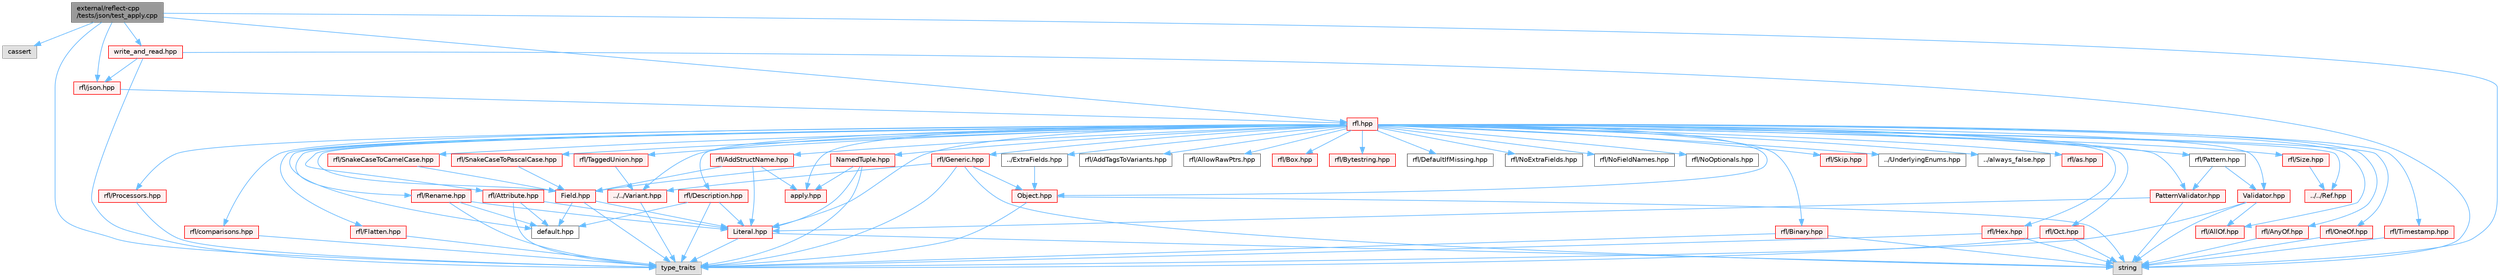 digraph "external/reflect-cpp/tests/json/test_apply.cpp"
{
 // LATEX_PDF_SIZE
  bgcolor="transparent";
  edge [fontname=Helvetica,fontsize=10,labelfontname=Helvetica,labelfontsize=10];
  node [fontname=Helvetica,fontsize=10,shape=box,height=0.2,width=0.4];
  Node1 [id="Node000001",label="external/reflect-cpp\l/tests/json/test_apply.cpp",height=0.2,width=0.4,color="gray40", fillcolor="grey60", style="filled", fontcolor="black",tooltip=" "];
  Node1 -> Node2 [id="edge106_Node000001_Node000002",color="steelblue1",style="solid",tooltip=" "];
  Node2 [id="Node000002",label="cassert",height=0.2,width=0.4,color="grey60", fillcolor="#E0E0E0", style="filled",tooltip=" "];
  Node1 -> Node3 [id="edge107_Node000001_Node000003",color="steelblue1",style="solid",tooltip=" "];
  Node3 [id="Node000003",label="rfl.hpp",height=0.2,width=0.4,color="red", fillcolor="#FFF0F0", style="filled",URL="$rfl_8hpp.html",tooltip=" "];
  Node3 -> Node4 [id="edge108_Node000003_Node000004",color="steelblue1",style="solid",tooltip=" "];
  Node4 [id="Node000004",label="rfl/AddStructName.hpp",height=0.2,width=0.4,color="red", fillcolor="#FFF0F0", style="filled",URL="$_add_struct_name_8hpp.html",tooltip=" "];
  Node4 -> Node6 [id="edge109_Node000004_Node000006",color="steelblue1",style="solid",tooltip=" "];
  Node6 [id="Node000006",label="Field.hpp",height=0.2,width=0.4,color="red", fillcolor="#FFF0F0", style="filled",URL="$_field_8hpp.html",tooltip=" "];
  Node6 -> Node9 [id="edge110_Node000006_Node000009",color="steelblue1",style="solid",tooltip=" "];
  Node9 [id="Node000009",label="type_traits",height=0.2,width=0.4,color="grey60", fillcolor="#E0E0E0", style="filled",tooltip=" "];
  Node6 -> Node11 [id="edge111_Node000006_Node000011",color="steelblue1",style="solid",tooltip=" "];
  Node11 [id="Node000011",label="Literal.hpp",height=0.2,width=0.4,color="red", fillcolor="#FFF0F0", style="filled",URL="$_literal_8hpp.html",tooltip=" "];
  Node11 -> Node15 [id="edge112_Node000011_Node000015",color="steelblue1",style="solid",tooltip=" "];
  Node15 [id="Node000015",label="string",height=0.2,width=0.4,color="grey60", fillcolor="#E0E0E0", style="filled",tooltip=" "];
  Node11 -> Node9 [id="edge113_Node000011_Node000009",color="steelblue1",style="solid",tooltip=" "];
  Node6 -> Node33 [id="edge114_Node000006_Node000033",color="steelblue1",style="solid",tooltip=" "];
  Node33 [id="Node000033",label="default.hpp",height=0.2,width=0.4,color="grey40", fillcolor="white", style="filled",URL="$default_8hpp.html",tooltip=" "];
  Node4 -> Node11 [id="edge115_Node000004_Node000011",color="steelblue1",style="solid",tooltip=" "];
  Node4 -> Node38 [id="edge116_Node000004_Node000038",color="steelblue1",style="solid",tooltip=" "];
  Node38 [id="Node000038",label="apply.hpp",height=0.2,width=0.4,color="red", fillcolor="#FFF0F0", style="filled",URL="$apply_8hpp.html",tooltip=" "];
  Node3 -> Node55 [id="edge117_Node000003_Node000055",color="steelblue1",style="solid",tooltip=" "];
  Node55 [id="Node000055",label="rfl/AddTagsToVariants.hpp",height=0.2,width=0.4,color="grey40", fillcolor="white", style="filled",URL="$_add_tags_to_variants_8hpp.html",tooltip=" "];
  Node3 -> Node56 [id="edge118_Node000003_Node000056",color="steelblue1",style="solid",tooltip=" "];
  Node56 [id="Node000056",label="rfl/AllOf.hpp",height=0.2,width=0.4,color="red", fillcolor="#FFF0F0", style="filled",URL="$_all_of_8hpp.html",tooltip=" "];
  Node3 -> Node65 [id="edge119_Node000003_Node000065",color="steelblue1",style="solid",tooltip=" "];
  Node65 [id="Node000065",label="rfl/AllowRawPtrs.hpp",height=0.2,width=0.4,color="grey40", fillcolor="white", style="filled",URL="$_allow_raw_ptrs_8hpp.html",tooltip=" "];
  Node3 -> Node66 [id="edge120_Node000003_Node000066",color="steelblue1",style="solid",tooltip=" "];
  Node66 [id="Node000066",label="rfl/AnyOf.hpp",height=0.2,width=0.4,color="red", fillcolor="#FFF0F0", style="filled",URL="$_any_of_8hpp.html",tooltip=" "];
  Node66 -> Node15 [id="edge121_Node000066_Node000015",color="steelblue1",style="solid",tooltip=" "];
  Node3 -> Node68 [id="edge122_Node000003_Node000068",color="steelblue1",style="solid",tooltip=" "];
  Node68 [id="Node000068",label="rfl/Attribute.hpp",height=0.2,width=0.4,color="red", fillcolor="#FFF0F0", style="filled",URL="$_attribute_8hpp.html",tooltip=" "];
  Node68 -> Node9 [id="edge123_Node000068_Node000009",color="steelblue1",style="solid",tooltip=" "];
  Node68 -> Node11 [id="edge124_Node000068_Node000011",color="steelblue1",style="solid",tooltip=" "];
  Node68 -> Node33 [id="edge125_Node000068_Node000033",color="steelblue1",style="solid",tooltip=" "];
  Node3 -> Node69 [id="edge126_Node000003_Node000069",color="steelblue1",style="solid",tooltip=" "];
  Node69 [id="Node000069",label="rfl/Binary.hpp",height=0.2,width=0.4,color="red", fillcolor="#FFF0F0", style="filled",URL="$_binary_8hpp.html",tooltip=" "];
  Node69 -> Node15 [id="edge127_Node000069_Node000015",color="steelblue1",style="solid",tooltip=" "];
  Node69 -> Node9 [id="edge128_Node000069_Node000009",color="steelblue1",style="solid",tooltip=" "];
  Node3 -> Node71 [id="edge129_Node000003_Node000071",color="steelblue1",style="solid",tooltip=" "];
  Node71 [id="Node000071",label="rfl/Box.hpp",height=0.2,width=0.4,color="red", fillcolor="#FFF0F0", style="filled",URL="$_box_8hpp.html",tooltip=" "];
  Node3 -> Node72 [id="edge130_Node000003_Node000072",color="steelblue1",style="solid",tooltip=" "];
  Node72 [id="Node000072",label="rfl/Bytestring.hpp",height=0.2,width=0.4,color="red", fillcolor="#FFF0F0", style="filled",URL="$_bytestring_8hpp.html",tooltip=" "];
  Node3 -> Node73 [id="edge131_Node000003_Node000073",color="steelblue1",style="solid",tooltip=" "];
  Node73 [id="Node000073",label="rfl/DefaultIfMissing.hpp",height=0.2,width=0.4,color="grey40", fillcolor="white", style="filled",URL="$_default_if_missing_8hpp.html",tooltip=" "];
  Node3 -> Node74 [id="edge132_Node000003_Node000074",color="steelblue1",style="solid",tooltip=" "];
  Node74 [id="Node000074",label="rfl/Description.hpp",height=0.2,width=0.4,color="red", fillcolor="#FFF0F0", style="filled",URL="$_description_8hpp.html",tooltip=" "];
  Node74 -> Node9 [id="edge133_Node000074_Node000009",color="steelblue1",style="solid",tooltip=" "];
  Node74 -> Node11 [id="edge134_Node000074_Node000011",color="steelblue1",style="solid",tooltip=" "];
  Node74 -> Node33 [id="edge135_Node000074_Node000033",color="steelblue1",style="solid",tooltip=" "];
  Node3 -> Node49 [id="edge136_Node000003_Node000049",color="steelblue1",style="solid",tooltip=" "];
  Node49 [id="Node000049",label="../ExtraFields.hpp",height=0.2,width=0.4,color="grey40", fillcolor="white", style="filled",URL="$_extra_fields_8hpp.html",tooltip=" "];
  Node49 -> Node50 [id="edge137_Node000049_Node000050",color="steelblue1",style="solid",tooltip=" "];
  Node50 [id="Node000050",label="Object.hpp",height=0.2,width=0.4,color="red", fillcolor="#FFF0F0", style="filled",URL="$_object_8hpp.html",tooltip=" "];
  Node50 -> Node15 [id="edge138_Node000050_Node000015",color="steelblue1",style="solid",tooltip=" "];
  Node50 -> Node9 [id="edge139_Node000050_Node000009",color="steelblue1",style="solid",tooltip=" "];
  Node3 -> Node6 [id="edge140_Node000003_Node000006",color="steelblue1",style="solid",tooltip=" "];
  Node3 -> Node75 [id="edge141_Node000003_Node000075",color="steelblue1",style="solid",tooltip=" "];
  Node75 [id="Node000075",label="rfl/Flatten.hpp",height=0.2,width=0.4,color="red", fillcolor="#FFF0F0", style="filled",URL="$_flatten_8hpp.html",tooltip=" "];
  Node75 -> Node9 [id="edge142_Node000075_Node000009",color="steelblue1",style="solid",tooltip=" "];
  Node3 -> Node76 [id="edge143_Node000003_Node000076",color="steelblue1",style="solid",tooltip=" "];
  Node76 [id="Node000076",label="rfl/Generic.hpp",height=0.2,width=0.4,color="red", fillcolor="#FFF0F0", style="filled",URL="$_generic_8hpp.html",tooltip=" "];
  Node76 -> Node15 [id="edge144_Node000076_Node000015",color="steelblue1",style="solid",tooltip=" "];
  Node76 -> Node9 [id="edge145_Node000076_Node000009",color="steelblue1",style="solid",tooltip=" "];
  Node76 -> Node50 [id="edge146_Node000076_Node000050",color="steelblue1",style="solid",tooltip=" "];
  Node76 -> Node60 [id="edge147_Node000076_Node000060",color="steelblue1",style="solid",tooltip=" "];
  Node60 [id="Node000060",label="../../Variant.hpp",height=0.2,width=0.4,color="red", fillcolor="#FFF0F0", style="filled",URL="$_variant_8hpp.html",tooltip=" "];
  Node60 -> Node9 [id="edge148_Node000060_Node000009",color="steelblue1",style="solid",tooltip=" "];
  Node3 -> Node78 [id="edge149_Node000003_Node000078",color="steelblue1",style="solid",tooltip=" "];
  Node78 [id="Node000078",label="rfl/Hex.hpp",height=0.2,width=0.4,color="red", fillcolor="#FFF0F0", style="filled",URL="$_hex_8hpp.html",tooltip=" "];
  Node78 -> Node15 [id="edge150_Node000078_Node000015",color="steelblue1",style="solid",tooltip=" "];
  Node78 -> Node9 [id="edge151_Node000078_Node000009",color="steelblue1",style="solid",tooltip=" "];
  Node3 -> Node11 [id="edge152_Node000003_Node000011",color="steelblue1",style="solid",tooltip=" "];
  Node3 -> Node43 [id="edge153_Node000003_Node000043",color="steelblue1",style="solid",tooltip=" "];
  Node43 [id="Node000043",label="NamedTuple.hpp",height=0.2,width=0.4,color="red", fillcolor="#FFF0F0", style="filled",URL="$_named_tuple_8hpp.html",tooltip=" "];
  Node43 -> Node9 [id="edge154_Node000043_Node000009",color="steelblue1",style="solid",tooltip=" "];
  Node43 -> Node6 [id="edge155_Node000043_Node000006",color="steelblue1",style="solid",tooltip=" "];
  Node43 -> Node11 [id="edge156_Node000043_Node000011",color="steelblue1",style="solid",tooltip=" "];
  Node43 -> Node38 [id="edge157_Node000043_Node000038",color="steelblue1",style="solid",tooltip=" "];
  Node3 -> Node79 [id="edge158_Node000003_Node000079",color="steelblue1",style="solid",tooltip=" "];
  Node79 [id="Node000079",label="rfl/NoExtraFields.hpp",height=0.2,width=0.4,color="grey40", fillcolor="white", style="filled",URL="$_no_extra_fields_8hpp.html",tooltip=" "];
  Node3 -> Node80 [id="edge159_Node000003_Node000080",color="steelblue1",style="solid",tooltip=" "];
  Node80 [id="Node000080",label="rfl/NoFieldNames.hpp",height=0.2,width=0.4,color="grey40", fillcolor="white", style="filled",URL="$_no_field_names_8hpp.html",tooltip=" "];
  Node3 -> Node81 [id="edge160_Node000003_Node000081",color="steelblue1",style="solid",tooltip=" "];
  Node81 [id="Node000081",label="rfl/NoOptionals.hpp",height=0.2,width=0.4,color="grey40", fillcolor="white", style="filled",URL="$_no_optionals_8hpp.html",tooltip=" "];
  Node3 -> Node50 [id="edge161_Node000003_Node000050",color="steelblue1",style="solid",tooltip=" "];
  Node3 -> Node82 [id="edge162_Node000003_Node000082",color="steelblue1",style="solid",tooltip=" "];
  Node82 [id="Node000082",label="rfl/Oct.hpp",height=0.2,width=0.4,color="red", fillcolor="#FFF0F0", style="filled",URL="$_oct_8hpp.html",tooltip=" "];
  Node82 -> Node15 [id="edge163_Node000082_Node000015",color="steelblue1",style="solid",tooltip=" "];
  Node82 -> Node9 [id="edge164_Node000082_Node000009",color="steelblue1",style="solid",tooltip=" "];
  Node3 -> Node84 [id="edge165_Node000003_Node000084",color="steelblue1",style="solid",tooltip=" "];
  Node84 [id="Node000084",label="rfl/OneOf.hpp",height=0.2,width=0.4,color="red", fillcolor="#FFF0F0", style="filled",URL="$_one_of_8hpp.html",tooltip=" "];
  Node84 -> Node15 [id="edge166_Node000084_Node000015",color="steelblue1",style="solid",tooltip=" "];
  Node3 -> Node85 [id="edge167_Node000003_Node000085",color="steelblue1",style="solid",tooltip=" "];
  Node85 [id="Node000085",label="rfl/Pattern.hpp",height=0.2,width=0.4,color="grey40", fillcolor="white", style="filled",URL="$_pattern_8hpp.html",tooltip=" "];
  Node85 -> Node86 [id="edge168_Node000085_Node000086",color="steelblue1",style="solid",tooltip=" "];
  Node86 [id="Node000086",label="PatternValidator.hpp",height=0.2,width=0.4,color="red", fillcolor="#FFF0F0", style="filled",URL="$_pattern_validator_8hpp.html",tooltip=" "];
  Node86 -> Node15 [id="edge169_Node000086_Node000015",color="steelblue1",style="solid",tooltip=" "];
  Node86 -> Node11 [id="edge170_Node000086_Node000011",color="steelblue1",style="solid",tooltip=" "];
  Node85 -> Node90 [id="edge171_Node000085_Node000090",color="steelblue1",style="solid",tooltip=" "];
  Node90 [id="Node000090",label="Validator.hpp",height=0.2,width=0.4,color="red", fillcolor="#FFF0F0", style="filled",URL="$_validator_8hpp.html",tooltip=" "];
  Node90 -> Node15 [id="edge172_Node000090_Node000015",color="steelblue1",style="solid",tooltip=" "];
  Node90 -> Node9 [id="edge173_Node000090_Node000009",color="steelblue1",style="solid",tooltip=" "];
  Node90 -> Node56 [id="edge174_Node000090_Node000056",color="steelblue1",style="solid",tooltip=" "];
  Node3 -> Node86 [id="edge175_Node000003_Node000086",color="steelblue1",style="solid",tooltip=" "];
  Node3 -> Node92 [id="edge176_Node000003_Node000092",color="steelblue1",style="solid",tooltip=" "];
  Node92 [id="Node000092",label="rfl/Processors.hpp",height=0.2,width=0.4,color="red", fillcolor="#FFF0F0", style="filled",URL="$_processors_8hpp.html",tooltip=" "];
  Node92 -> Node9 [id="edge177_Node000092_Node000009",color="steelblue1",style="solid",tooltip=" "];
  Node3 -> Node59 [id="edge178_Node000003_Node000059",color="steelblue1",style="solid",tooltip=" "];
  Node59 [id="Node000059",label="../../Ref.hpp",height=0.2,width=0.4,color="red", fillcolor="#FFF0F0", style="filled",URL="$_ref_8hpp.html",tooltip=" "];
  Node3 -> Node101 [id="edge179_Node000003_Node000101",color="steelblue1",style="solid",tooltip=" "];
  Node101 [id="Node000101",label="rfl/Rename.hpp",height=0.2,width=0.4,color="red", fillcolor="#FFF0F0", style="filled",URL="$_rename_8hpp.html",tooltip=" "];
  Node101 -> Node9 [id="edge180_Node000101_Node000009",color="steelblue1",style="solid",tooltip=" "];
  Node101 -> Node11 [id="edge181_Node000101_Node000011",color="steelblue1",style="solid",tooltip=" "];
  Node101 -> Node33 [id="edge182_Node000101_Node000033",color="steelblue1",style="solid",tooltip=" "];
  Node3 -> Node102 [id="edge183_Node000003_Node000102",color="steelblue1",style="solid",tooltip=" "];
  Node102 [id="Node000102",label="rfl/Size.hpp",height=0.2,width=0.4,color="red", fillcolor="#FFF0F0", style="filled",URL="$_size_8hpp.html",tooltip=" "];
  Node102 -> Node59 [id="edge184_Node000102_Node000059",color="steelblue1",style="solid",tooltip=" "];
  Node3 -> Node103 [id="edge185_Node000003_Node000103",color="steelblue1",style="solid",tooltip=" "];
  Node103 [id="Node000103",label="rfl/Skip.hpp",height=0.2,width=0.4,color="red", fillcolor="#FFF0F0", style="filled",URL="$_skip_8hpp.html",tooltip=" "];
  Node3 -> Node105 [id="edge186_Node000003_Node000105",color="steelblue1",style="solid",tooltip=" "];
  Node105 [id="Node000105",label="rfl/SnakeCaseToCamelCase.hpp",height=0.2,width=0.4,color="red", fillcolor="#FFF0F0", style="filled",URL="$_snake_case_to_camel_case_8hpp.html",tooltip=" "];
  Node105 -> Node6 [id="edge187_Node000105_Node000006",color="steelblue1",style="solid",tooltip=" "];
  Node3 -> Node108 [id="edge188_Node000003_Node000108",color="steelblue1",style="solid",tooltip=" "];
  Node108 [id="Node000108",label="rfl/SnakeCaseToPascalCase.hpp",height=0.2,width=0.4,color="red", fillcolor="#FFF0F0", style="filled",URL="$_snake_case_to_pascal_case_8hpp.html",tooltip=" "];
  Node108 -> Node6 [id="edge189_Node000108_Node000006",color="steelblue1",style="solid",tooltip=" "];
  Node3 -> Node109 [id="edge190_Node000003_Node000109",color="steelblue1",style="solid",tooltip=" "];
  Node109 [id="Node000109",label="rfl/TaggedUnion.hpp",height=0.2,width=0.4,color="red", fillcolor="#FFF0F0", style="filled",URL="$_tagged_union_8hpp.html",tooltip=" "];
  Node109 -> Node60 [id="edge191_Node000109_Node000060",color="steelblue1",style="solid",tooltip=" "];
  Node3 -> Node150 [id="edge192_Node000003_Node000150",color="steelblue1",style="solid",tooltip=" "];
  Node150 [id="Node000150",label="rfl/Timestamp.hpp",height=0.2,width=0.4,color="red", fillcolor="#FFF0F0", style="filled",URL="$_timestamp_8hpp.html",tooltip=" "];
  Node150 -> Node15 [id="edge193_Node000150_Node000015",color="steelblue1",style="solid",tooltip=" "];
  Node3 -> Node100 [id="edge194_Node000003_Node000100",color="steelblue1",style="solid",tooltip=" "];
  Node100 [id="Node000100",label="../UnderlyingEnums.hpp",height=0.2,width=0.4,color="grey40", fillcolor="white", style="filled",URL="$_underlying_enums_8hpp.html",tooltip=" "];
  Node3 -> Node90 [id="edge195_Node000003_Node000090",color="steelblue1",style="solid",tooltip=" "];
  Node3 -> Node60 [id="edge196_Node000003_Node000060",color="steelblue1",style="solid",tooltip=" "];
  Node3 -> Node117 [id="edge197_Node000003_Node000117",color="steelblue1",style="solid",tooltip=" "];
  Node117 [id="Node000117",label="../always_false.hpp",height=0.2,width=0.4,color="grey40", fillcolor="white", style="filled",URL="$always__false_8hpp.html",tooltip=" "];
  Node3 -> Node38 [id="edge198_Node000003_Node000038",color="steelblue1",style="solid",tooltip=" "];
  Node3 -> Node153 [id="edge199_Node000003_Node000153",color="steelblue1",style="solid",tooltip=" "];
  Node153 [id="Node000153",label="rfl/as.hpp",height=0.2,width=0.4,color="red", fillcolor="#FFF0F0", style="filled",URL="$as_8hpp.html",tooltip=" "];
  Node3 -> Node163 [id="edge200_Node000003_Node000163",color="steelblue1",style="solid",tooltip=" "];
  Node163 [id="Node000163",label="rfl/comparisons.hpp",height=0.2,width=0.4,color="red", fillcolor="#FFF0F0", style="filled",URL="$comparisons_8hpp.html",tooltip=" "];
  Node163 -> Node9 [id="edge201_Node000163_Node000009",color="steelblue1",style="solid",tooltip=" "];
  Node3 -> Node33 [id="edge202_Node000003_Node000033",color="steelblue1",style="solid",tooltip=" "];
  Node1 -> Node296 [id="edge203_Node000001_Node000296",color="steelblue1",style="solid",tooltip=" "];
  Node296 [id="Node000296",label="rfl/json.hpp",height=0.2,width=0.4,color="red", fillcolor="#FFF0F0", style="filled",URL="$reflect-cpp_2include_2rfl_2json_8hpp.html",tooltip=" "];
  Node296 -> Node3 [id="edge204_Node000296_Node000003",color="steelblue1",style="solid",tooltip=" "];
  Node1 -> Node15 [id="edge205_Node000001_Node000015",color="steelblue1",style="solid",tooltip=" "];
  Node1 -> Node9 [id="edge206_Node000001_Node000009",color="steelblue1",style="solid",tooltip=" "];
  Node1 -> Node453 [id="edge207_Node000001_Node000453",color="steelblue1",style="solid",tooltip=" "];
  Node453 [id="Node000453",label="write_and_read.hpp",height=0.2,width=0.4,color="red", fillcolor="#FFF0F0", style="filled",URL="$json_2write__and__read_8hpp.html",tooltip=" "];
  Node453 -> Node296 [id="edge208_Node000453_Node000296",color="steelblue1",style="solid",tooltip=" "];
  Node453 -> Node15 [id="edge209_Node000453_Node000015",color="steelblue1",style="solid",tooltip=" "];
  Node453 -> Node9 [id="edge210_Node000453_Node000009",color="steelblue1",style="solid",tooltip=" "];
}
